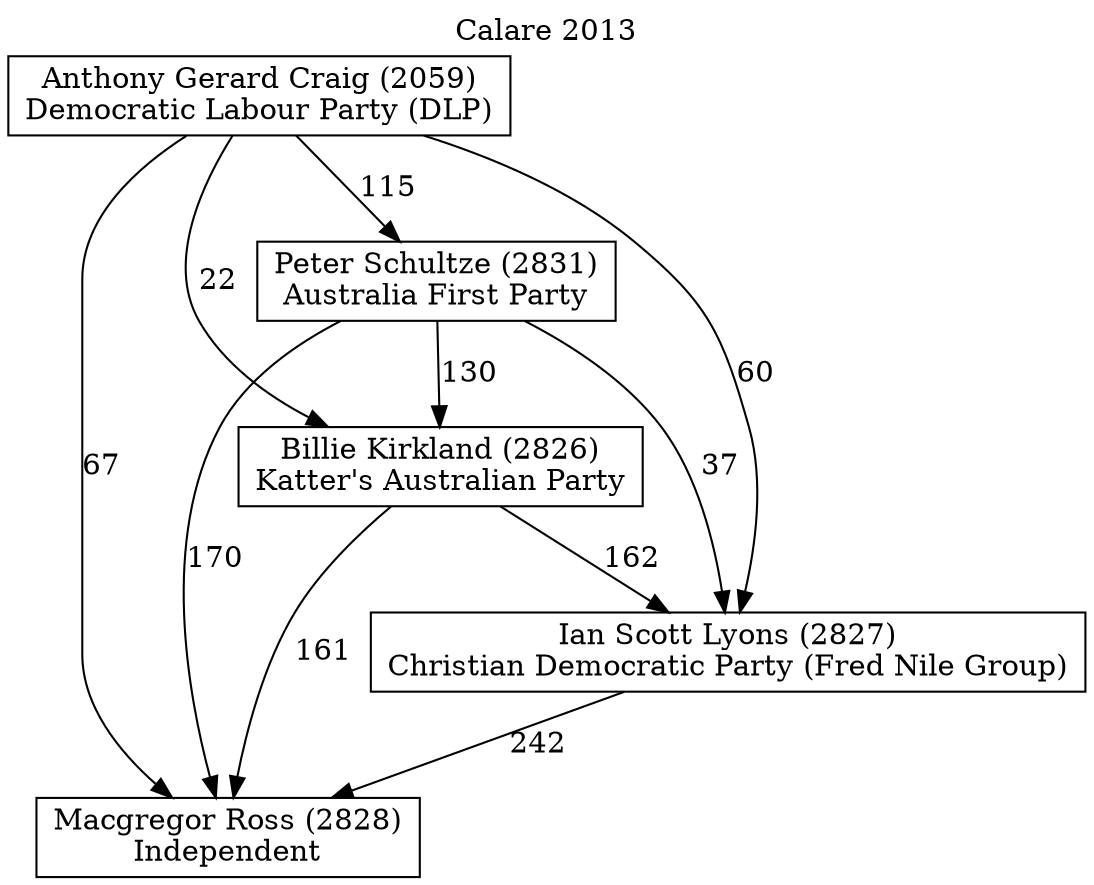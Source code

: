 // House preference flow
digraph "Macgregor Ross (2828)_Calare_2013" {
	graph [label="Calare 2013" labelloc=t mclimit=10]
	node [shape=box]
	"Anthony Gerard Craig (2059)" [label="Anthony Gerard Craig (2059)
Democratic Labour Party (DLP)"]
	"Billie Kirkland (2826)" [label="Billie Kirkland (2826)
Katter's Australian Party"]
	"Ian Scott Lyons (2827)" [label="Ian Scott Lyons (2827)
Christian Democratic Party (Fred Nile Group)"]
	"Macgregor Ross (2828)" [label="Macgregor Ross (2828)
Independent"]
	"Peter Schultze (2831)" [label="Peter Schultze (2831)
Australia First Party"]
	"Anthony Gerard Craig (2059)" -> "Billie Kirkland (2826)" [label=22]
	"Anthony Gerard Craig (2059)" -> "Ian Scott Lyons (2827)" [label=60]
	"Anthony Gerard Craig (2059)" -> "Macgregor Ross (2828)" [label=67]
	"Anthony Gerard Craig (2059)" -> "Peter Schultze (2831)" [label=115]
	"Billie Kirkland (2826)" -> "Ian Scott Lyons (2827)" [label=162]
	"Billie Kirkland (2826)" -> "Macgregor Ross (2828)" [label=161]
	"Ian Scott Lyons (2827)" -> "Macgregor Ross (2828)" [label=242]
	"Peter Schultze (2831)" -> "Billie Kirkland (2826)" [label=130]
	"Peter Schultze (2831)" -> "Ian Scott Lyons (2827)" [label=37]
	"Peter Schultze (2831)" -> "Macgregor Ross (2828)" [label=170]
}
